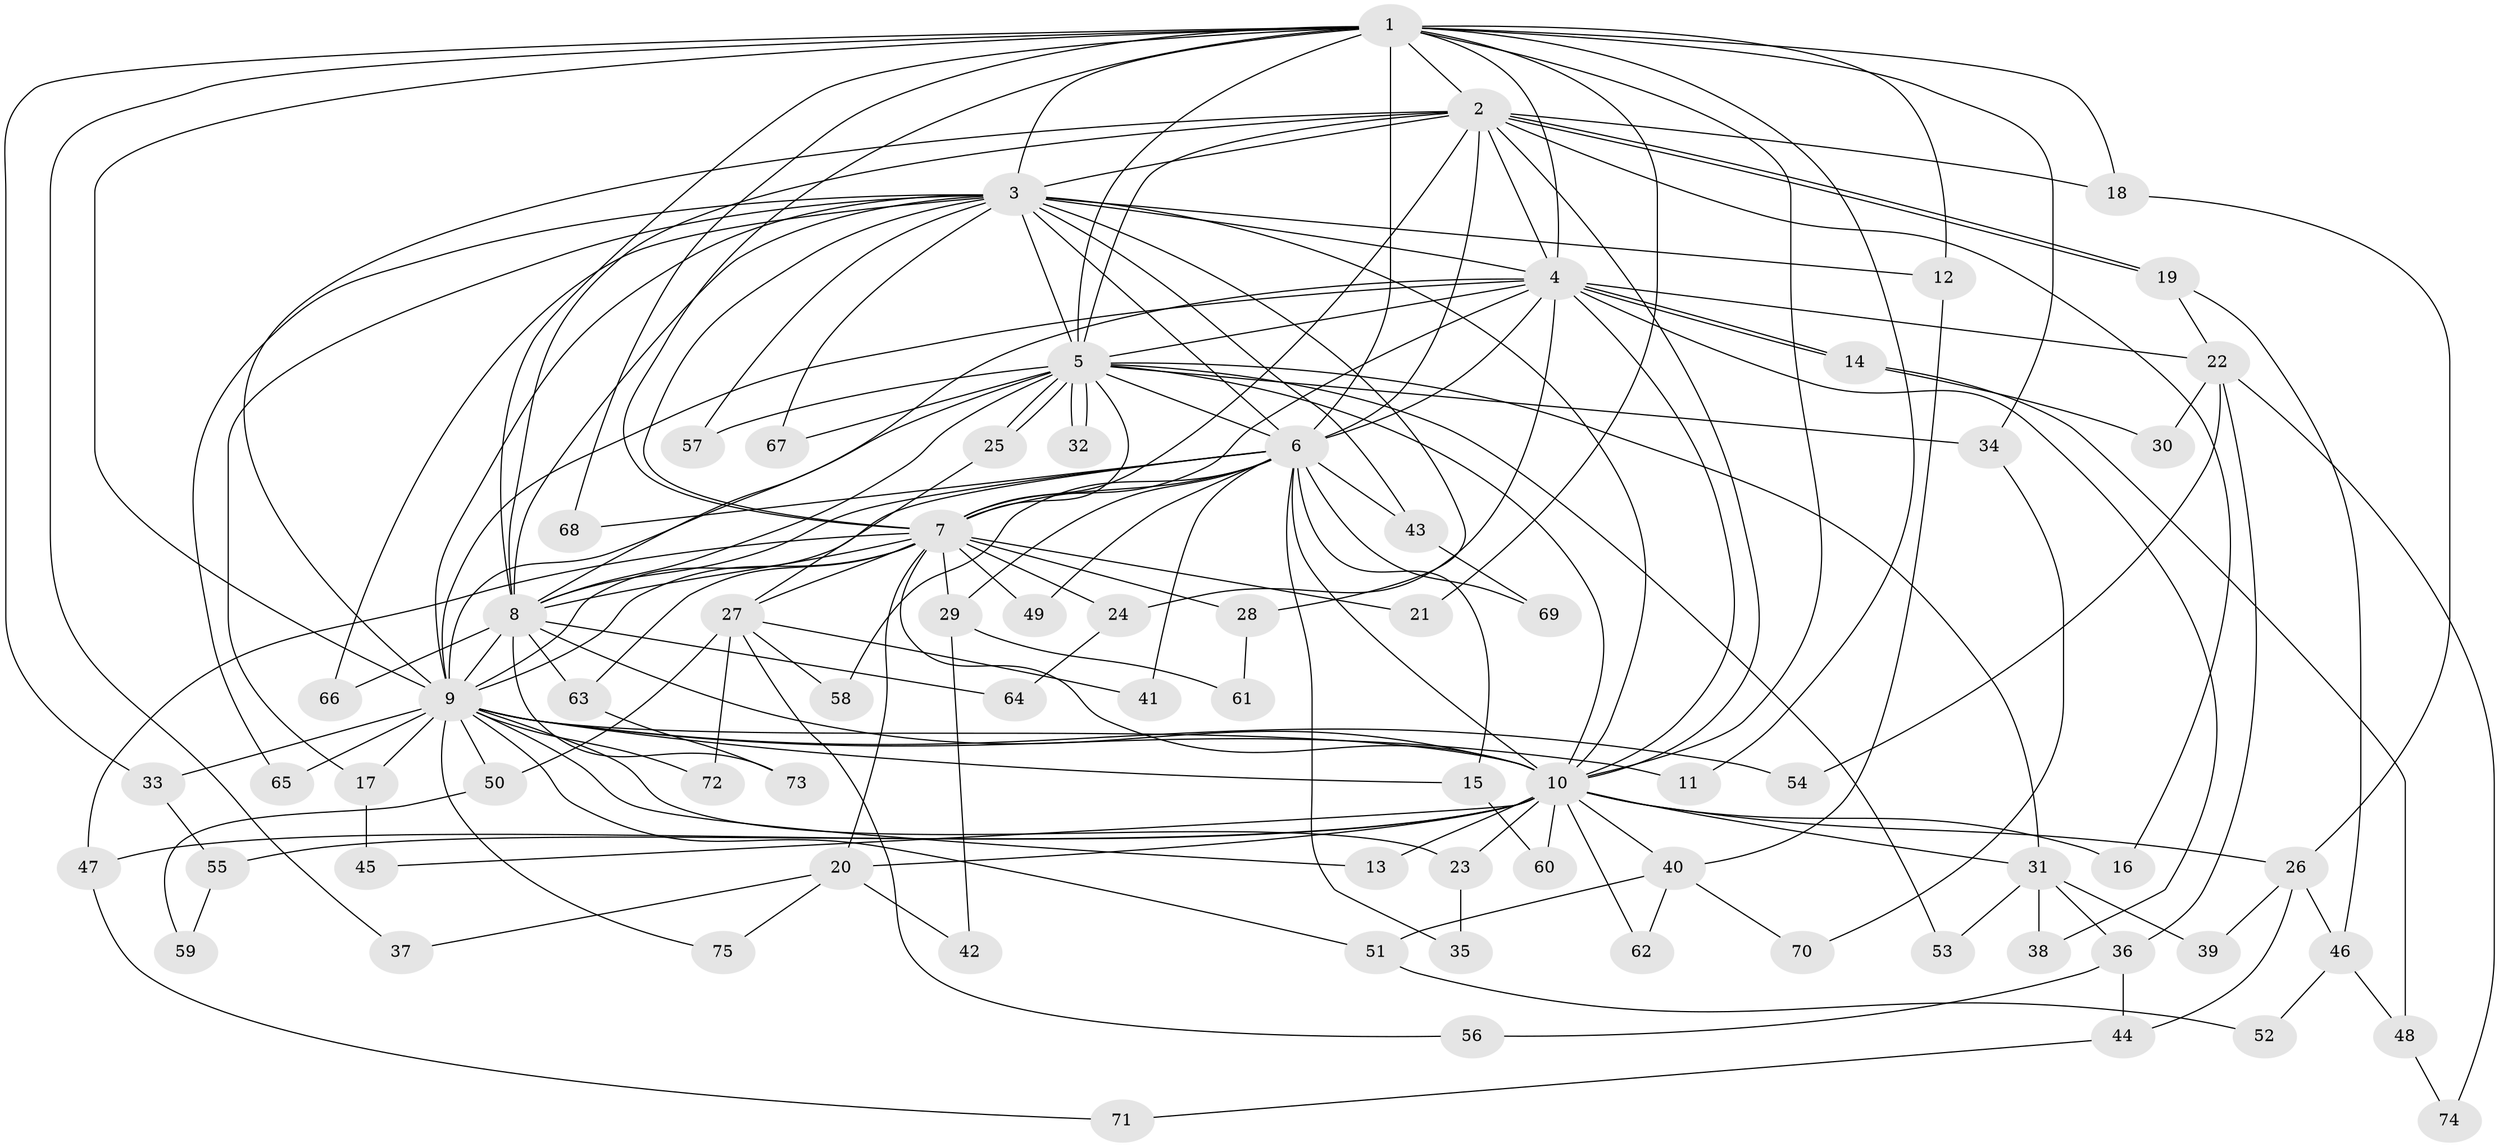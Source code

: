 // coarse degree distribution, {11: 0.04, 13: 0.08, 7: 0.08, 12: 0.04, 10: 0.08, 9: 0.04, 5: 0.16, 6: 0.12, 4: 0.2, 2: 0.08, 3: 0.08}
// Generated by graph-tools (version 1.1) at 2025/49/03/04/25 22:49:52]
// undirected, 75 vertices, 175 edges
graph export_dot {
  node [color=gray90,style=filled];
  1;
  2;
  3;
  4;
  5;
  6;
  7;
  8;
  9;
  10;
  11;
  12;
  13;
  14;
  15;
  16;
  17;
  18;
  19;
  20;
  21;
  22;
  23;
  24;
  25;
  26;
  27;
  28;
  29;
  30;
  31;
  32;
  33;
  34;
  35;
  36;
  37;
  38;
  39;
  40;
  41;
  42;
  43;
  44;
  45;
  46;
  47;
  48;
  49;
  50;
  51;
  52;
  53;
  54;
  55;
  56;
  57;
  58;
  59;
  60;
  61;
  62;
  63;
  64;
  65;
  66;
  67;
  68;
  69;
  70;
  71;
  72;
  73;
  74;
  75;
  1 -- 2;
  1 -- 3;
  1 -- 4;
  1 -- 5;
  1 -- 6;
  1 -- 7;
  1 -- 8;
  1 -- 9;
  1 -- 10;
  1 -- 11;
  1 -- 12;
  1 -- 18;
  1 -- 21;
  1 -- 33;
  1 -- 34;
  1 -- 37;
  1 -- 68;
  2 -- 3;
  2 -- 4;
  2 -- 5;
  2 -- 6;
  2 -- 7;
  2 -- 8;
  2 -- 9;
  2 -- 10;
  2 -- 16;
  2 -- 18;
  2 -- 19;
  2 -- 19;
  3 -- 4;
  3 -- 5;
  3 -- 6;
  3 -- 7;
  3 -- 8;
  3 -- 9;
  3 -- 10;
  3 -- 12;
  3 -- 17;
  3 -- 28;
  3 -- 43;
  3 -- 57;
  3 -- 65;
  3 -- 66;
  3 -- 67;
  4 -- 5;
  4 -- 6;
  4 -- 7;
  4 -- 8;
  4 -- 9;
  4 -- 10;
  4 -- 14;
  4 -- 14;
  4 -- 22;
  4 -- 24;
  4 -- 38;
  5 -- 6;
  5 -- 7;
  5 -- 8;
  5 -- 9;
  5 -- 10;
  5 -- 25;
  5 -- 25;
  5 -- 31;
  5 -- 32;
  5 -- 32;
  5 -- 34;
  5 -- 53;
  5 -- 57;
  5 -- 67;
  6 -- 7;
  6 -- 8;
  6 -- 9;
  6 -- 10;
  6 -- 15;
  6 -- 29;
  6 -- 35;
  6 -- 41;
  6 -- 43;
  6 -- 49;
  6 -- 58;
  6 -- 68;
  6 -- 69;
  7 -- 8;
  7 -- 9;
  7 -- 10;
  7 -- 20;
  7 -- 21;
  7 -- 24;
  7 -- 27;
  7 -- 28;
  7 -- 29;
  7 -- 47;
  7 -- 49;
  7 -- 63;
  8 -- 9;
  8 -- 10;
  8 -- 63;
  8 -- 64;
  8 -- 66;
  8 -- 73;
  9 -- 10;
  9 -- 11;
  9 -- 13;
  9 -- 15;
  9 -- 17;
  9 -- 23;
  9 -- 33;
  9 -- 50;
  9 -- 51;
  9 -- 54;
  9 -- 65;
  9 -- 72;
  9 -- 75;
  10 -- 13;
  10 -- 16;
  10 -- 20;
  10 -- 23;
  10 -- 26;
  10 -- 31;
  10 -- 40;
  10 -- 45;
  10 -- 47;
  10 -- 55;
  10 -- 60;
  10 -- 62;
  12 -- 40;
  14 -- 30;
  14 -- 48;
  15 -- 60;
  17 -- 45;
  18 -- 26;
  19 -- 22;
  19 -- 46;
  20 -- 37;
  20 -- 42;
  20 -- 75;
  22 -- 30;
  22 -- 36;
  22 -- 54;
  22 -- 74;
  23 -- 35;
  24 -- 64;
  25 -- 27;
  26 -- 39;
  26 -- 44;
  26 -- 46;
  27 -- 41;
  27 -- 50;
  27 -- 56;
  27 -- 58;
  27 -- 72;
  28 -- 61;
  29 -- 42;
  29 -- 61;
  31 -- 36;
  31 -- 38;
  31 -- 39;
  31 -- 53;
  33 -- 55;
  34 -- 70;
  36 -- 44;
  36 -- 56;
  40 -- 51;
  40 -- 62;
  40 -- 70;
  43 -- 69;
  44 -- 71;
  46 -- 48;
  46 -- 52;
  47 -- 71;
  48 -- 74;
  50 -- 59;
  51 -- 52;
  55 -- 59;
  63 -- 73;
}
